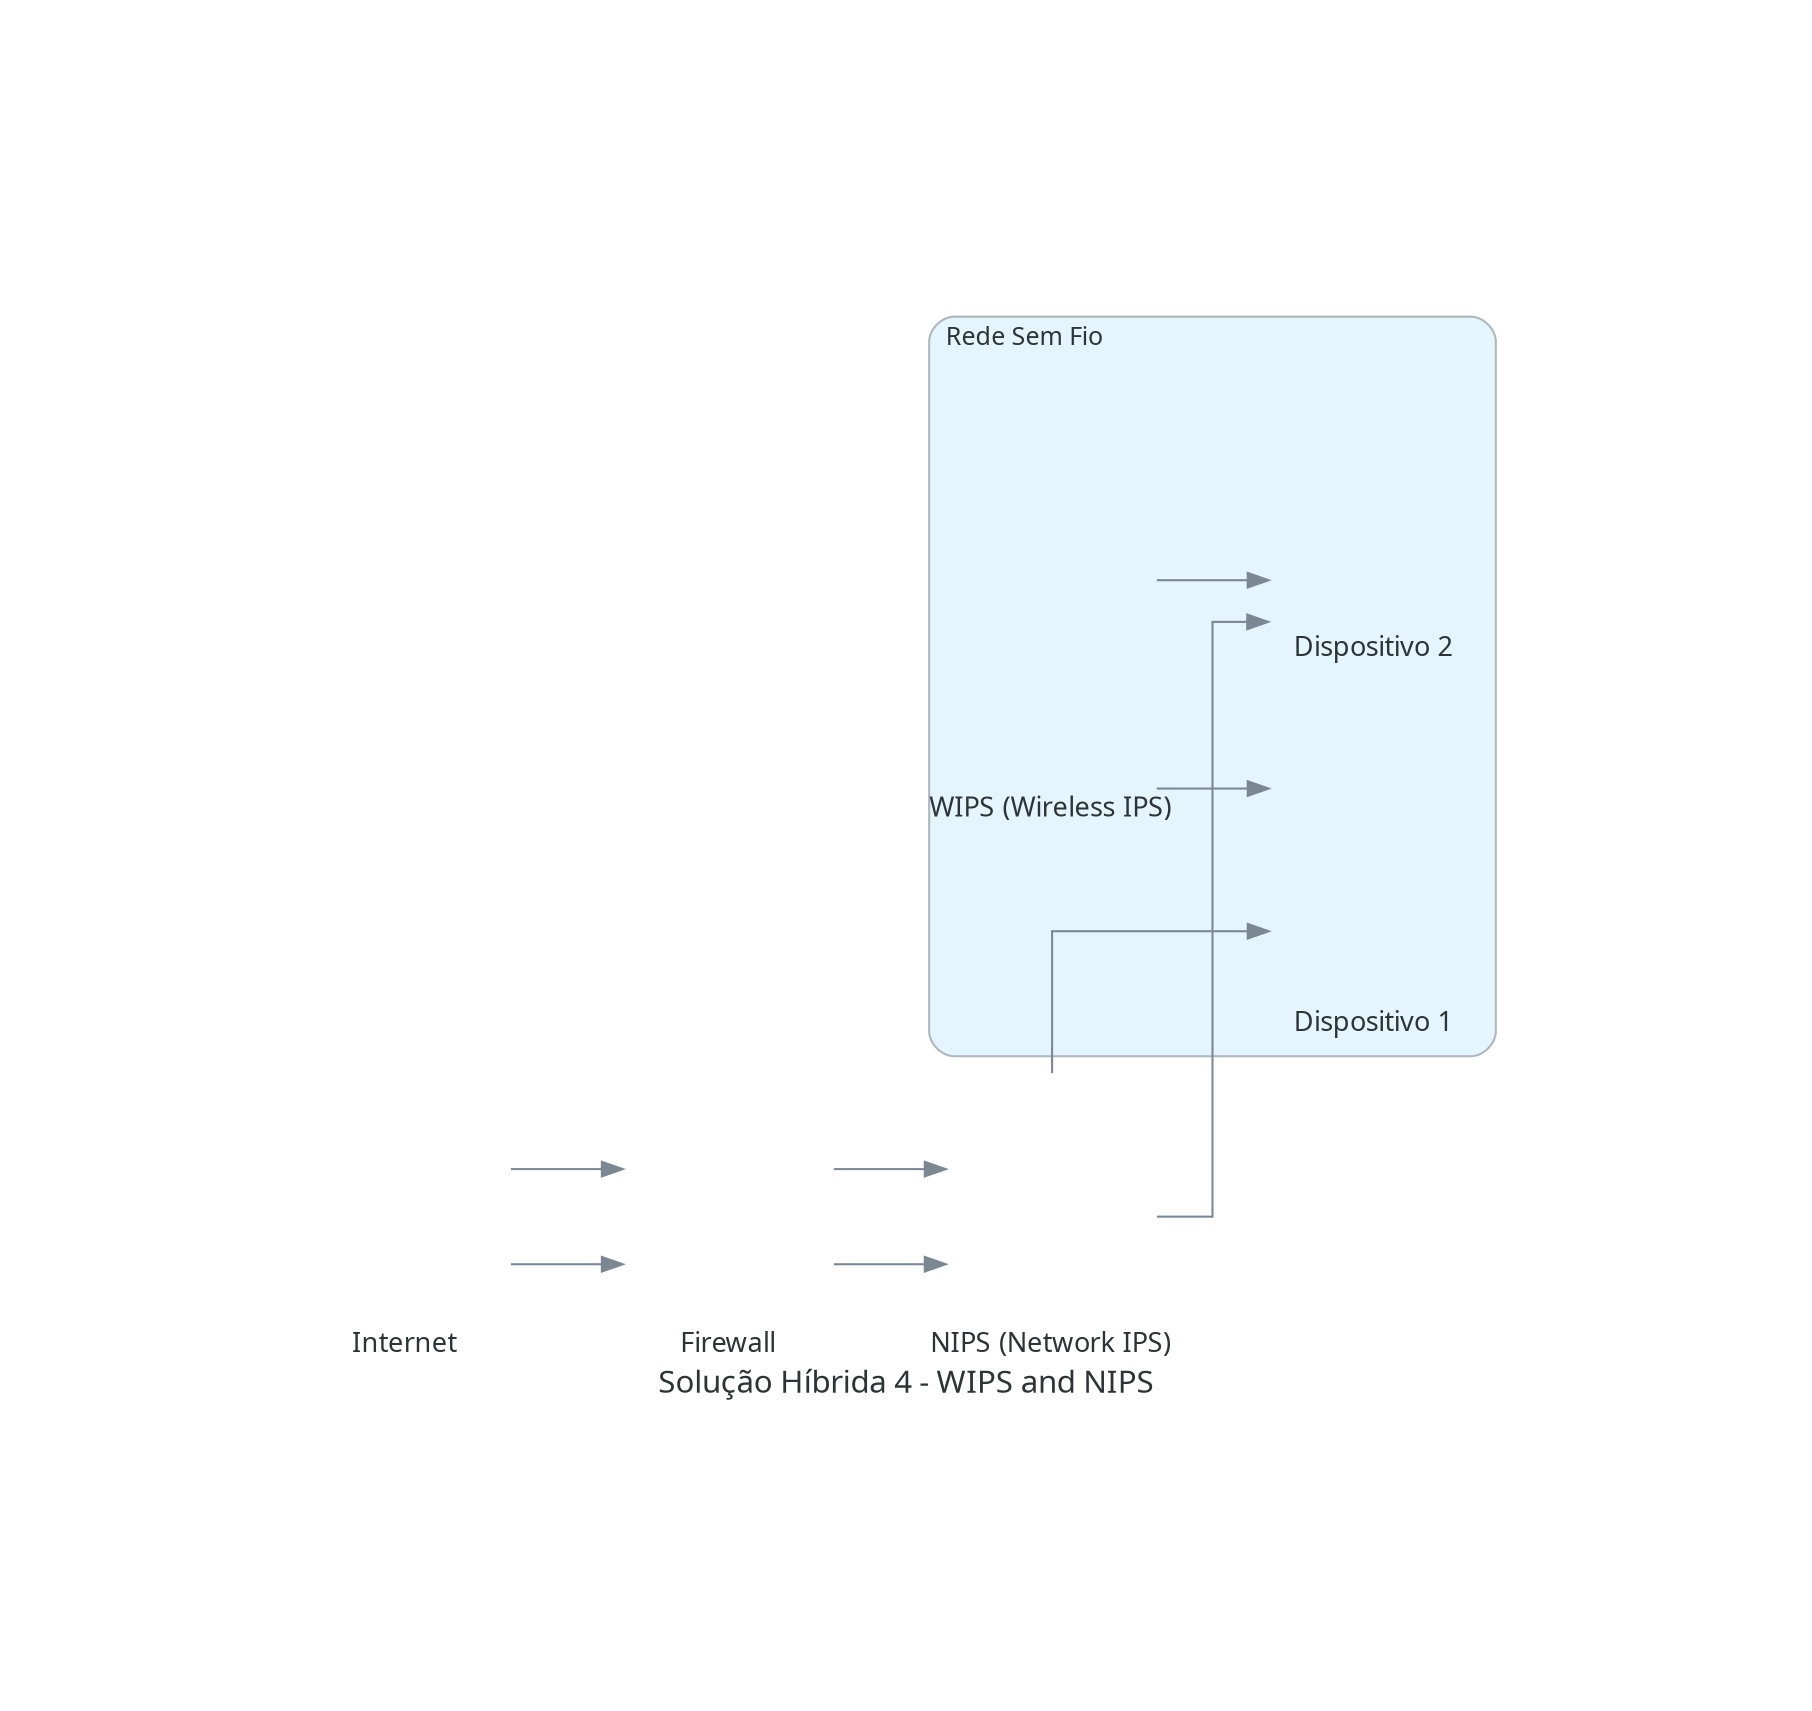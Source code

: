 digraph "Solução Híbrida 4 - WIPS and NIPS" {
	graph [bb="0,0,581.2,533.4",
		fontcolor="#2D3436",
		fontname="Sans-Serif",
		fontsize=15,
		label="Solução Híbrida 4 - WIPS and NIPS",
		lheight=0.25,
		lp="290.6,13",
		lwidth=3.57,
		nodesep=0.60,
		pad=2.0,
		rankdir=LR,
		ranksep=0.75,
		splines=ortho
	];
	node [fixedsize=true,
		fontcolor="#2D3436",
		fontname="Sans-Serif",
		fontsize=13,
		height=1.4,
		imagescale=true,
		label="\N",
		labelloc=b,
		shape=box,
		style=rounded,
		width=1.4
	];
	edge [color="#7B8894"];
	subgraph "cluster_Rede Sem Fio" {
		graph [bb="301.6,34,573.2,389",
			bgcolor="#E5F5FD",
			fontname="Sans-Serif",
			fontsize=12,
			label="Rede Sem Fio",
			labeljust=l,
			lheight=0.20,
			lp="350.1,377.88",
			lwidth=1.12,
			pencolor="#AEB6BE",
			rankdir=LR,
			shape=box,
			style=rounded
		];
		b5c160e92cb3408ab0a4e5b04c600739	[height=1.9,
			image="../img/intrusion-detection-system.png",
			label="WIPS (Wireless IPS)",
			pos="360,197",
			shape=none];
		"930196a5b5da4135af5f6f3ab0503490"	[height=1.9,
			image="E:\diagram-as-a-code\venv\lib\site-packages\resources/onprem/client\client.png",
			label="Dispositivo 1",
			pos="514.8,110",
			shape=none];
		b5c160e92cb3408ab0a4e5b04c600739 -> "930196a5b5da4135af5f6f3ab0503490"	[dir=forward,
			fontcolor="#2D3436",
			fontname="Sans-Serif",
			fontsize=13,
			pos="e,464.53,145.2 410.26,145.2 410.26,145.2 453.01,145.2 453.01,145.2"];
		"8082e29eebcb4e058344448eb0f1fd29"	[height=1.9,
			image="E:\diagram-as-a-code\venv\lib\site-packages\resources/onprem/client\client.png",
			label="Dispositivo 2",
			pos="514.8,290",
			shape=none];
		b5c160e92cb3408ab0a4e5b04c600739 -> "8082e29eebcb4e058344448eb0f1fd29"	[dir=forward,
			fontcolor="#2D3436",
			fontname="Sans-Serif",
			fontsize=13,
			pos="e,464.53,243.5 410.26,243.5 410.26,243.5 453.01,243.5 453.01,243.5"];
	}
	"0d3cec05027f4ee4b1ff7325909d5bab"	[height=1.9,
		image="E:\diagram-as-a-code\venv\lib\site-packages\resources/aws/general\internet-gateway.png",
		label=Internet,
		pos="50.4,465",
		shape=none];
	"0ebf5a41ad2445d392dcd932fff4f94a"	[height=1.9,
		image="E:\diagram-as-a-code\venv\lib\site-packages\resources/aws/general\generic-firewall.png",
		label=Firewall,
		pos="205.2,465",
		shape=none];
	"0d3cec05027f4ee4b1ff7325909d5bab" -> "0ebf5a41ad2445d392dcd932fff4f94a"	[dir=forward,
		fontcolor="#2D3436",
		fontname="Sans-Serif",
		fontsize=13,
		pos="e,154.93,487.8 100.66,487.8 100.66,487.8 143.41,487.8 143.41,487.8"];
	"0d3cec05027f4ee4b1ff7325909d5bab" -> "0ebf5a41ad2445d392dcd932fff4f94a"	[dir=forward,
		fontcolor="#2D3436",
		fontname="Sans-Serif",
		fontsize=13,
		pos="e,154.93,442.2 100.66,442.2 100.66,442.2 143.41,442.2 143.41,442.2"];
	dd9c5ed619714154bfede40cad2a8f62	[height=1.9,
		image="../img/intrusion detection system.png",
		label="NIPS (Network IPS)",
		pos="360,465",
		shape=none];
	"0ebf5a41ad2445d392dcd932fff4f94a" -> dd9c5ed619714154bfede40cad2a8f62	[dir=forward,
		fontcolor="#2D3436",
		fontname="Sans-Serif",
		fontsize=13,
		pos="e,309.73,442.2 255.46,442.2 255.46,442.2 298.21,442.2 298.21,442.2"];
	"0ebf5a41ad2445d392dcd932fff4f94a" -> dd9c5ed619714154bfede40cad2a8f62	[dir=forward,
		fontcolor="#2D3436",
		fontname="Sans-Serif",
		fontsize=13,
		pos="e,309.73,487.8 255.46,487.8 255.46,487.8 298.21,487.8 298.21,487.8"];
	dd9c5ed619714154bfede40cad2a8f62 -> "930196a5b5da4135af5f6f3ab0503490"	[dir=forward,
		fontcolor="#2D3436",
		fontname="Sans-Serif",
		fontsize=13,
		pos="e,464.78,161.8 410.2,465 424.94,465 437.2,465 437.2,465 437.2,465 437.2,161.8 437.2,161.8 437.2,161.8 453.26,161.8 453.26,161.8"];
	dd9c5ed619714154bfede40cad2a8f62 -> "8082e29eebcb4e058344448eb0f1fd29"	[dir=forward,
		fontcolor="#2D3436",
		fontname="Sans-Serif",
		fontsize=13,
		pos="e,464.61,311.9 360.2,396.96 360.2,356.07 360.2,311.9 360.2,311.9 360.2,311.9 453.09,311.9 453.09,311.9"];
}
